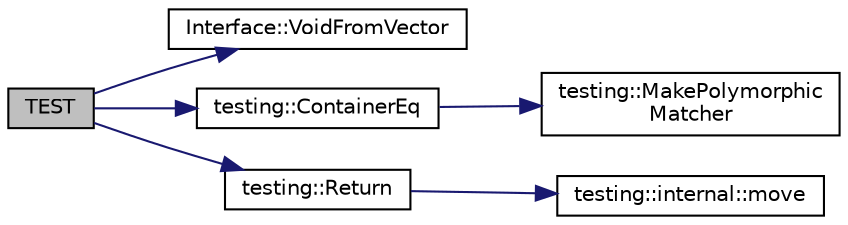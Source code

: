 digraph "TEST"
{
  edge [fontname="Helvetica",fontsize="10",labelfontname="Helvetica",labelfontsize="10"];
  node [fontname="Helvetica",fontsize="10",shape=record];
  rankdir="LR";
  Node207 [label="TEST",height=0.2,width=0.4,color="black", fillcolor="grey75", style="filled", fontcolor="black"];
  Node207 -> Node208 [color="midnightblue",fontsize="10",style="solid",fontname="Helvetica"];
  Node208 [label="Interface::VoidFromVector",height=0.2,width=0.4,color="black", fillcolor="white", style="filled",URL="$de/d95/class_interface.html#ae84fe7e53f881db2f823ad35d004927a"];
  Node207 -> Node209 [color="midnightblue",fontsize="10",style="solid",fontname="Helvetica"];
  Node209 [label="testing::ContainerEq",height=0.2,width=0.4,color="black", fillcolor="white", style="filled",URL="$d0/d75/namespacetesting.html#a5928ffc4e976a4da981512c422792840"];
  Node209 -> Node210 [color="midnightblue",fontsize="10",style="solid",fontname="Helvetica"];
  Node210 [label="testing::MakePolymorphic\lMatcher",height=0.2,width=0.4,color="black", fillcolor="white", style="filled",URL="$d0/d75/namespacetesting.html#a667ca94f190ec2e17ee2fbfdb7d3da04"];
  Node207 -> Node211 [color="midnightblue",fontsize="10",style="solid",fontname="Helvetica"];
  Node211 [label="testing::Return",height=0.2,width=0.4,color="black", fillcolor="white", style="filled",URL="$d0/d75/namespacetesting.html#af6d1c13e9376c77671e37545cd84359c"];
  Node211 -> Node212 [color="midnightblue",fontsize="10",style="solid",fontname="Helvetica"];
  Node212 [label="testing::internal::move",height=0.2,width=0.4,color="black", fillcolor="white", style="filled",URL="$d0/da7/namespacetesting_1_1internal.html#a0f6d06bf8c3093b9c22bb08723db201e"];
}
